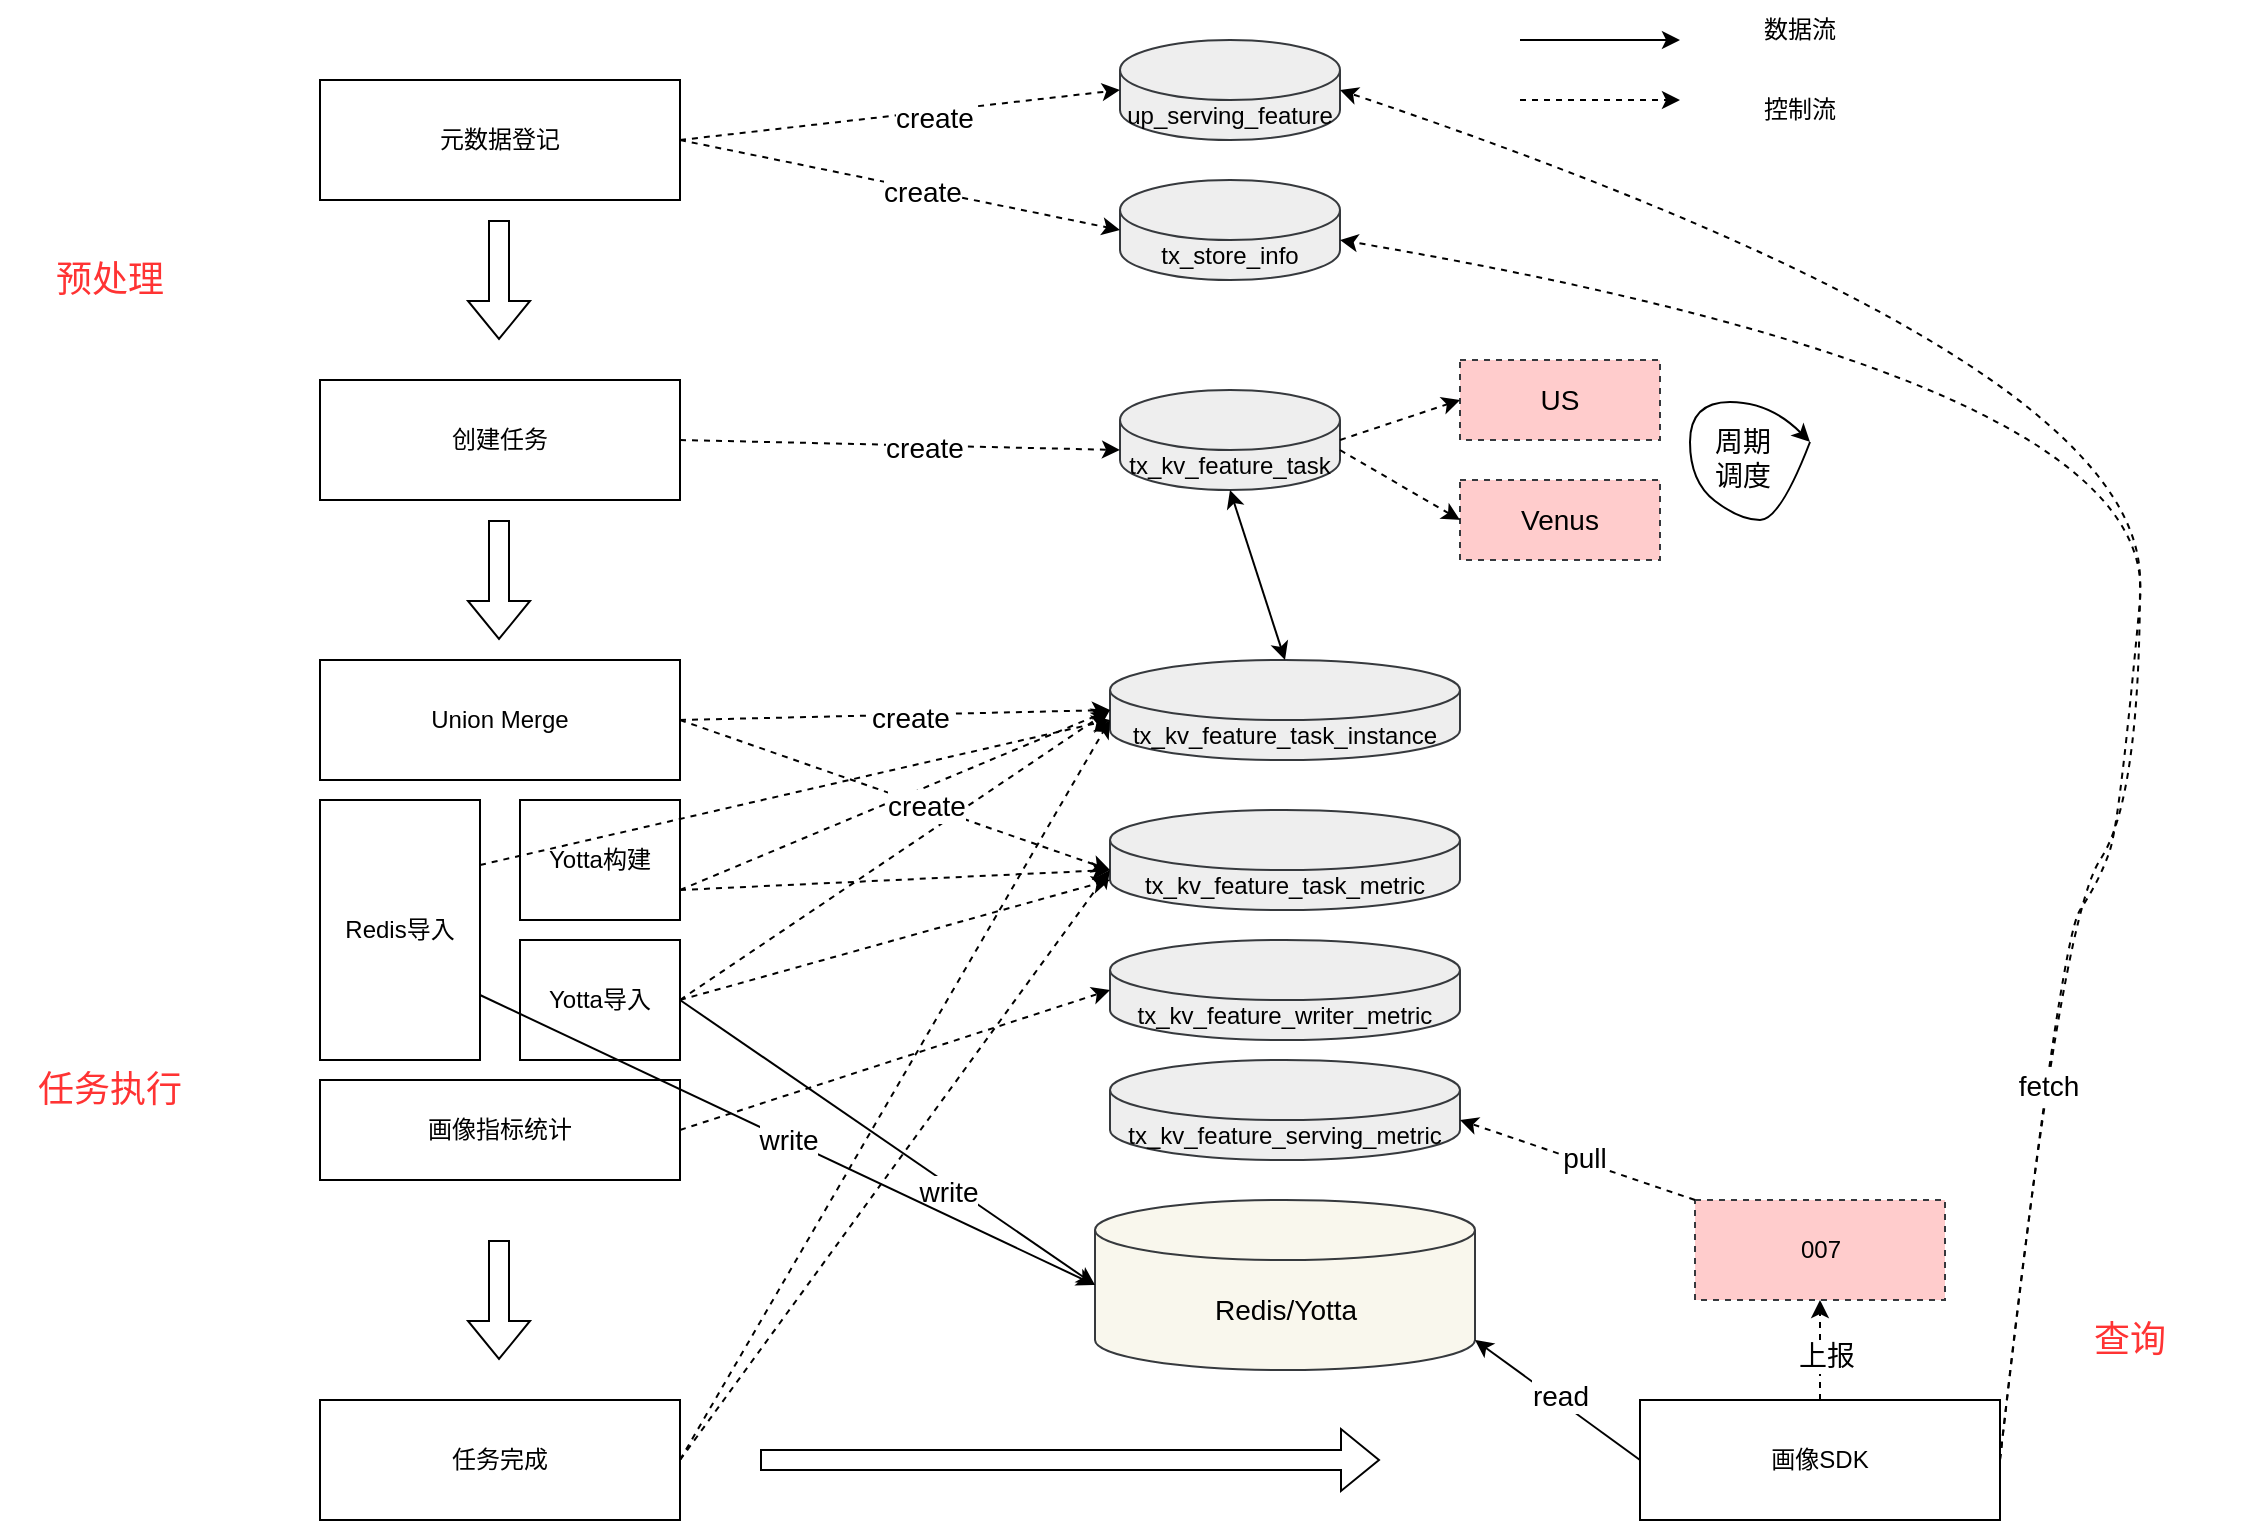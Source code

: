 <mxfile version="20.6.2" type="github">
  <diagram id="HuWXRWpaZqcLKKS8uPZ8" name="第 1 页">
    <mxGraphModel dx="1238" dy="1921" grid="1" gridSize="10" guides="1" tooltips="1" connect="1" arrows="1" fold="1" page="1" pageScale="1" pageWidth="827" pageHeight="1169" math="0" shadow="0">
      <root>
        <mxCell id="0" />
        <mxCell id="1" parent="0" />
        <mxCell id="9CGJQdGs0UYNSLArpZwX-1" value="创建任务" style="rounded=0;whiteSpace=wrap;html=1;" vertex="1" parent="1">
          <mxGeometry x="170" y="160" width="180" height="60" as="geometry" />
        </mxCell>
        <mxCell id="9CGJQdGs0UYNSLArpZwX-2" value="元数据登记" style="rounded=0;whiteSpace=wrap;html=1;" vertex="1" parent="1">
          <mxGeometry x="170" y="10" width="180" height="60" as="geometry" />
        </mxCell>
        <mxCell id="9CGJQdGs0UYNSLArpZwX-3" value="up_serving_feature" style="shape=cylinder3;whiteSpace=wrap;html=1;boundedLbl=1;backgroundOutline=1;size=15;fillColor=#eeeeee;strokeColor=#36393d;" vertex="1" parent="1">
          <mxGeometry x="570" y="-10" width="110" height="50" as="geometry" />
        </mxCell>
        <mxCell id="9CGJQdGs0UYNSLArpZwX-4" value="tx_store_info" style="shape=cylinder3;whiteSpace=wrap;html=1;boundedLbl=1;backgroundOutline=1;size=15;fillColor=#eeeeee;strokeColor=#36393d;" vertex="1" parent="1">
          <mxGeometry x="570" y="60" width="110" height="50" as="geometry" />
        </mxCell>
        <mxCell id="9CGJQdGs0UYNSLArpZwX-5" value="" style="endArrow=classic;html=1;rounded=0;" edge="1" parent="1">
          <mxGeometry width="50" height="50" relative="1" as="geometry">
            <mxPoint x="770" y="-10" as="sourcePoint" />
            <mxPoint x="850" y="-10" as="targetPoint" />
          </mxGeometry>
        </mxCell>
        <mxCell id="9CGJQdGs0UYNSLArpZwX-6" value="" style="endArrow=classic;html=1;rounded=0;dashed=1;" edge="1" parent="1">
          <mxGeometry width="50" height="50" relative="1" as="geometry">
            <mxPoint x="770" y="20" as="sourcePoint" />
            <mxPoint x="850" y="20" as="targetPoint" />
          </mxGeometry>
        </mxCell>
        <mxCell id="9CGJQdGs0UYNSLArpZwX-7" value="数据流" style="text;html=1;strokeColor=none;fillColor=none;align=center;verticalAlign=middle;whiteSpace=wrap;rounded=0;" vertex="1" parent="1">
          <mxGeometry x="880" y="-30" width="60" height="30" as="geometry" />
        </mxCell>
        <mxCell id="9CGJQdGs0UYNSLArpZwX-8" value="控制流" style="text;html=1;strokeColor=none;fillColor=none;align=center;verticalAlign=middle;whiteSpace=wrap;rounded=0;" vertex="1" parent="1">
          <mxGeometry x="880" y="10" width="60" height="30" as="geometry" />
        </mxCell>
        <mxCell id="9CGJQdGs0UYNSLArpZwX-10" value="Redis导入" style="rounded=0;whiteSpace=wrap;html=1;" vertex="1" parent="1">
          <mxGeometry x="170" y="370" width="80" height="130" as="geometry" />
        </mxCell>
        <mxCell id="9CGJQdGs0UYNSLArpZwX-11" value="Union Merge" style="rounded=0;whiteSpace=wrap;html=1;" vertex="1" parent="1">
          <mxGeometry x="170" y="300" width="180" height="60" as="geometry" />
        </mxCell>
        <mxCell id="9CGJQdGs0UYNSLArpZwX-12" value="Yotta构建" style="rounded=0;whiteSpace=wrap;html=1;" vertex="1" parent="1">
          <mxGeometry x="270" y="370" width="80" height="60" as="geometry" />
        </mxCell>
        <mxCell id="9CGJQdGs0UYNSLArpZwX-13" value="Yotta导入" style="rounded=0;whiteSpace=wrap;html=1;" vertex="1" parent="1">
          <mxGeometry x="270" y="440" width="80" height="60" as="geometry" />
        </mxCell>
        <mxCell id="9CGJQdGs0UYNSLArpZwX-14" value="" style="shape=flexArrow;endArrow=classic;html=1;rounded=0;" edge="1" parent="1">
          <mxGeometry width="50" height="50" relative="1" as="geometry">
            <mxPoint x="259.5" y="80" as="sourcePoint" />
            <mxPoint x="259.5" y="140" as="targetPoint" />
          </mxGeometry>
        </mxCell>
        <mxCell id="9CGJQdGs0UYNSLArpZwX-15" value="" style="shape=flexArrow;endArrow=classic;html=1;rounded=0;" edge="1" parent="1">
          <mxGeometry width="50" height="50" relative="1" as="geometry">
            <mxPoint x="259.5" y="230" as="sourcePoint" />
            <mxPoint x="259.5" y="290" as="targetPoint" />
          </mxGeometry>
        </mxCell>
        <mxCell id="9CGJQdGs0UYNSLArpZwX-16" value="&lt;font style=&quot;font-size: 18px;&quot;&gt;预处理&lt;/font&gt;" style="text;html=1;strokeColor=none;fillColor=none;align=center;verticalAlign=middle;whiteSpace=wrap;rounded=0;fontColor=#FF3333;" vertex="1" parent="1">
          <mxGeometry x="10" y="80" width="110" height="60" as="geometry" />
        </mxCell>
        <mxCell id="9CGJQdGs0UYNSLArpZwX-17" value="&lt;span style=&quot;font-size: 18px;&quot;&gt;任务执行&lt;/span&gt;" style="text;html=1;strokeColor=none;fillColor=none;align=center;verticalAlign=middle;whiteSpace=wrap;rounded=0;fontColor=#FF3333;" vertex="1" parent="1">
          <mxGeometry x="10" y="300" width="110" height="430" as="geometry" />
        </mxCell>
        <mxCell id="9CGJQdGs0UYNSLArpZwX-18" value="画像指标统计" style="rounded=0;whiteSpace=wrap;html=1;" vertex="1" parent="1">
          <mxGeometry x="170" y="510" width="180" height="50" as="geometry" />
        </mxCell>
        <mxCell id="9CGJQdGs0UYNSLArpZwX-19" value="任务完成" style="rounded=0;whiteSpace=wrap;html=1;" vertex="1" parent="1">
          <mxGeometry x="170" y="670" width="180" height="60" as="geometry" />
        </mxCell>
        <mxCell id="9CGJQdGs0UYNSLArpZwX-20" value="" style="shape=flexArrow;endArrow=classic;html=1;rounded=0;" edge="1" parent="1">
          <mxGeometry width="50" height="50" relative="1" as="geometry">
            <mxPoint x="259.5" y="590" as="sourcePoint" />
            <mxPoint x="259.5" y="650" as="targetPoint" />
          </mxGeometry>
        </mxCell>
        <mxCell id="9CGJQdGs0UYNSLArpZwX-23" value="" style="endArrow=classic;html=1;rounded=0;dashed=1;exitX=1;exitY=0.5;exitDx=0;exitDy=0;entryX=0;entryY=0.5;entryDx=0;entryDy=0;entryPerimeter=0;" edge="1" parent="1" source="9CGJQdGs0UYNSLArpZwX-2" target="9CGJQdGs0UYNSLArpZwX-3">
          <mxGeometry width="50" height="50" relative="1" as="geometry">
            <mxPoint x="780" y="30" as="sourcePoint" />
            <mxPoint x="860" y="30" as="targetPoint" />
          </mxGeometry>
        </mxCell>
        <mxCell id="9CGJQdGs0UYNSLArpZwX-25" value="create" style="edgeLabel;html=1;align=center;verticalAlign=middle;resizable=0;points=[];fontSize=14;fontColor=#000000;" vertex="1" connectable="0" parent="9CGJQdGs0UYNSLArpZwX-23">
          <mxGeometry x="0.161" y="-3" relative="1" as="geometry">
            <mxPoint x="-1" as="offset" />
          </mxGeometry>
        </mxCell>
        <mxCell id="9CGJQdGs0UYNSLArpZwX-24" value="" style="endArrow=classic;html=1;rounded=0;dashed=1;exitX=1;exitY=0.5;exitDx=0;exitDy=0;entryX=0;entryY=0.5;entryDx=0;entryDy=0;entryPerimeter=0;" edge="1" parent="1" source="9CGJQdGs0UYNSLArpZwX-2" target="9CGJQdGs0UYNSLArpZwX-4">
          <mxGeometry width="50" height="50" relative="1" as="geometry">
            <mxPoint x="360" y="50" as="sourcePoint" />
            <mxPoint x="580" y="25" as="targetPoint" />
          </mxGeometry>
        </mxCell>
        <mxCell id="9CGJQdGs0UYNSLArpZwX-26" value="create" style="edgeLabel;html=1;align=center;verticalAlign=middle;resizable=0;points=[];fontSize=14;fontColor=#000000;" vertex="1" connectable="0" parent="9CGJQdGs0UYNSLArpZwX-24">
          <mxGeometry x="0.102" y="-1" relative="1" as="geometry">
            <mxPoint as="offset" />
          </mxGeometry>
        </mxCell>
        <mxCell id="9CGJQdGs0UYNSLArpZwX-27" value="tx_kv_feature_task" style="shape=cylinder3;whiteSpace=wrap;html=1;boundedLbl=1;backgroundOutline=1;size=15;fillColor=#eeeeee;strokeColor=#36393d;" vertex="1" parent="1">
          <mxGeometry x="570" y="165" width="110" height="50" as="geometry" />
        </mxCell>
        <mxCell id="9CGJQdGs0UYNSLArpZwX-28" value="" style="endArrow=classic;html=1;rounded=0;dashed=1;exitX=1;exitY=0.5;exitDx=0;exitDy=0;entryX=0;entryY=0;entryDx=0;entryDy=30;entryPerimeter=0;" edge="1" parent="1" source="9CGJQdGs0UYNSLArpZwX-1" target="9CGJQdGs0UYNSLArpZwX-27">
          <mxGeometry width="50" height="50" relative="1" as="geometry">
            <mxPoint x="360" y="50" as="sourcePoint" />
            <mxPoint x="580" y="95" as="targetPoint" />
          </mxGeometry>
        </mxCell>
        <mxCell id="9CGJQdGs0UYNSLArpZwX-29" value="create" style="edgeLabel;html=1;align=center;verticalAlign=middle;resizable=0;points=[];fontSize=14;fontColor=#000000;" vertex="1" connectable="0" parent="9CGJQdGs0UYNSLArpZwX-28">
          <mxGeometry x="0.102" y="-1" relative="1" as="geometry">
            <mxPoint as="offset" />
          </mxGeometry>
        </mxCell>
        <mxCell id="9CGJQdGs0UYNSLArpZwX-30" value="tx_kv_feature_task_instance" style="shape=cylinder3;whiteSpace=wrap;html=1;boundedLbl=1;backgroundOutline=1;size=15;fillColor=#eeeeee;strokeColor=#36393d;" vertex="1" parent="1">
          <mxGeometry x="565" y="300" width="175" height="50" as="geometry" />
        </mxCell>
        <mxCell id="9CGJQdGs0UYNSLArpZwX-31" value="" style="endArrow=classic;html=1;rounded=0;dashed=1;exitX=1;exitY=0.5;exitDx=0;exitDy=0;entryX=0;entryY=0.5;entryDx=0;entryDy=0;entryPerimeter=0;" edge="1" parent="1" source="9CGJQdGs0UYNSLArpZwX-11" target="9CGJQdGs0UYNSLArpZwX-30">
          <mxGeometry width="50" height="50" relative="1" as="geometry">
            <mxPoint x="360" y="200" as="sourcePoint" />
            <mxPoint x="580" y="205" as="targetPoint" />
          </mxGeometry>
        </mxCell>
        <mxCell id="9CGJQdGs0UYNSLArpZwX-49" value="create" style="edgeLabel;html=1;align=center;verticalAlign=middle;resizable=0;points=[];fontSize=14;fontColor=#000000;" vertex="1" connectable="0" parent="9CGJQdGs0UYNSLArpZwX-31">
          <mxGeometry x="0.064" y="-1" relative="1" as="geometry">
            <mxPoint as="offset" />
          </mxGeometry>
        </mxCell>
        <mxCell id="9CGJQdGs0UYNSLArpZwX-33" value="" style="endArrow=classic;html=1;rounded=0;dashed=1;exitX=1;exitY=0.75;exitDx=0;exitDy=0;entryX=0;entryY=0.5;entryDx=0;entryDy=0;entryPerimeter=0;" edge="1" parent="1" source="9CGJQdGs0UYNSLArpZwX-12" target="9CGJQdGs0UYNSLArpZwX-30">
          <mxGeometry width="50" height="50" relative="1" as="geometry">
            <mxPoint x="360" y="340" as="sourcePoint" />
            <mxPoint x="580" y="335" as="targetPoint" />
          </mxGeometry>
        </mxCell>
        <mxCell id="9CGJQdGs0UYNSLArpZwX-35" value="" style="endArrow=classic;html=1;rounded=0;dashed=1;exitX=1;exitY=0.5;exitDx=0;exitDy=0;entryX=0;entryY=0.5;entryDx=0;entryDy=0;entryPerimeter=0;" edge="1" parent="1" source="9CGJQdGs0UYNSLArpZwX-13" target="9CGJQdGs0UYNSLArpZwX-30">
          <mxGeometry width="50" height="50" relative="1" as="geometry">
            <mxPoint x="360" y="410" as="sourcePoint" />
            <mxPoint x="590" y="345" as="targetPoint" />
          </mxGeometry>
        </mxCell>
        <mxCell id="9CGJQdGs0UYNSLArpZwX-37" value="" style="endArrow=classic;html=1;rounded=0;dashed=1;exitX=1;exitY=0.25;exitDx=0;exitDy=0;entryX=0;entryY=0;entryDx=0;entryDy=30;entryPerimeter=0;" edge="1" parent="1" source="9CGJQdGs0UYNSLArpZwX-10" target="9CGJQdGs0UYNSLArpZwX-30">
          <mxGeometry width="50" height="50" relative="1" as="geometry">
            <mxPoint x="360" y="410" as="sourcePoint" />
            <mxPoint x="590" y="345" as="targetPoint" />
          </mxGeometry>
        </mxCell>
        <mxCell id="9CGJQdGs0UYNSLArpZwX-40" value="tx_kv_feature_task_metric" style="shape=cylinder3;whiteSpace=wrap;html=1;boundedLbl=1;backgroundOutline=1;size=15;fillColor=#eeeeee;strokeColor=#36393d;" vertex="1" parent="1">
          <mxGeometry x="565" y="375" width="175" height="50" as="geometry" />
        </mxCell>
        <mxCell id="9CGJQdGs0UYNSLArpZwX-41" value="tx_kv_feature_writer_metric" style="shape=cylinder3;whiteSpace=wrap;html=1;boundedLbl=1;backgroundOutline=1;size=15;fillColor=#eeeeee;strokeColor=#36393d;" vertex="1" parent="1">
          <mxGeometry x="565" y="440" width="175" height="50" as="geometry" />
        </mxCell>
        <mxCell id="9CGJQdGs0UYNSLArpZwX-42" value="Redis/Yotta" style="shape=cylinder3;whiteSpace=wrap;html=1;boundedLbl=1;backgroundOutline=1;size=15;fontSize=14;fillColor=#f9f7ed;strokeColor=#36393d;" vertex="1" parent="1">
          <mxGeometry x="557.5" y="570" width="190" height="85" as="geometry" />
        </mxCell>
        <mxCell id="9CGJQdGs0UYNSLArpZwX-43" value="tx_kv_feature_serving_metric" style="shape=cylinder3;whiteSpace=wrap;html=1;boundedLbl=1;backgroundOutline=1;size=15;fillColor=#eeeeee;strokeColor=#36393d;" vertex="1" parent="1">
          <mxGeometry x="565" y="500" width="175" height="50" as="geometry" />
        </mxCell>
        <mxCell id="9CGJQdGs0UYNSLArpZwX-44" value="" style="endArrow=classic;startArrow=classic;html=1;rounded=0;fontSize=14;fontColor=#000000;exitX=0.5;exitY=0;exitDx=0;exitDy=0;exitPerimeter=0;entryX=0.5;entryY=1;entryDx=0;entryDy=0;entryPerimeter=0;" edge="1" parent="1" source="9CGJQdGs0UYNSLArpZwX-30" target="9CGJQdGs0UYNSLArpZwX-27">
          <mxGeometry width="50" height="50" relative="1" as="geometry">
            <mxPoint x="620" y="290" as="sourcePoint" />
            <mxPoint x="670" y="240" as="targetPoint" />
          </mxGeometry>
        </mxCell>
        <mxCell id="9CGJQdGs0UYNSLArpZwX-46" value="" style="endArrow=classic;html=1;rounded=0;dashed=1;exitX=1;exitY=0.5;exitDx=0;exitDy=0;entryX=0;entryY=0;entryDx=0;entryDy=30;entryPerimeter=0;" edge="1" parent="1" source="9CGJQdGs0UYNSLArpZwX-11" target="9CGJQdGs0UYNSLArpZwX-40">
          <mxGeometry width="50" height="50" relative="1" as="geometry">
            <mxPoint x="360" y="340" as="sourcePoint" />
            <mxPoint x="580" y="335" as="targetPoint" />
          </mxGeometry>
        </mxCell>
        <mxCell id="9CGJQdGs0UYNSLArpZwX-50" value="create" style="edgeLabel;html=1;align=center;verticalAlign=middle;resizable=0;points=[];fontSize=14;fontColor=#000000;" vertex="1" connectable="0" parent="9CGJQdGs0UYNSLArpZwX-46">
          <mxGeometry x="0.146" relative="1" as="geometry">
            <mxPoint as="offset" />
          </mxGeometry>
        </mxCell>
        <mxCell id="9CGJQdGs0UYNSLArpZwX-51" value="" style="endArrow=classic;html=1;rounded=0;exitX=1;exitY=0.5;exitDx=0;exitDy=0;entryX=0;entryY=0.5;entryDx=0;entryDy=0;entryPerimeter=0;" edge="1" parent="1" source="9CGJQdGs0UYNSLArpZwX-13" target="9CGJQdGs0UYNSLArpZwX-42">
          <mxGeometry width="50" height="50" relative="1" as="geometry">
            <mxPoint x="780" as="sourcePoint" />
            <mxPoint x="860" as="targetPoint" />
          </mxGeometry>
        </mxCell>
        <mxCell id="9CGJQdGs0UYNSLArpZwX-52" value="write" style="edgeLabel;html=1;align=center;verticalAlign=middle;resizable=0;points=[];fontSize=14;fontColor=#000000;" vertex="1" connectable="0" parent="9CGJQdGs0UYNSLArpZwX-51">
          <mxGeometry x="0.01" y="-3" relative="1" as="geometry">
            <mxPoint x="31" y="21" as="offset" />
          </mxGeometry>
        </mxCell>
        <mxCell id="9CGJQdGs0UYNSLArpZwX-53" value="" style="endArrow=classic;html=1;rounded=0;exitX=1;exitY=0.75;exitDx=0;exitDy=0;entryX=0;entryY=0.5;entryDx=0;entryDy=0;entryPerimeter=0;" edge="1" parent="1" source="9CGJQdGs0UYNSLArpZwX-10" target="9CGJQdGs0UYNSLArpZwX-42">
          <mxGeometry width="50" height="50" relative="1" as="geometry">
            <mxPoint x="360" y="480" as="sourcePoint" />
            <mxPoint x="600" y="635" as="targetPoint" />
          </mxGeometry>
        </mxCell>
        <mxCell id="9CGJQdGs0UYNSLArpZwX-54" value="write" style="edgeLabel;html=1;align=center;verticalAlign=middle;resizable=0;points=[];fontSize=14;fontColor=#000000;" vertex="1" connectable="0" parent="9CGJQdGs0UYNSLArpZwX-53">
          <mxGeometry x="0.01" y="-3" relative="1" as="geometry">
            <mxPoint y="-4" as="offset" />
          </mxGeometry>
        </mxCell>
        <mxCell id="9CGJQdGs0UYNSLArpZwX-56" value="" style="endArrow=classic;html=1;rounded=0;exitX=0;exitY=0.5;exitDx=0;exitDy=0;entryX=1;entryY=1;entryDx=0;entryDy=-15;entryPerimeter=0;" edge="1" parent="1" source="9CGJQdGs0UYNSLArpZwX-59" target="9CGJQdGs0UYNSLArpZwX-42">
          <mxGeometry width="50" height="50" relative="1" as="geometry">
            <mxPoint x="770" y="695" as="sourcePoint" />
            <mxPoint x="600" y="635" as="targetPoint" />
          </mxGeometry>
        </mxCell>
        <mxCell id="9CGJQdGs0UYNSLArpZwX-57" value="read" style="edgeLabel;html=1;align=center;verticalAlign=middle;resizable=0;points=[];fontSize=14;fontColor=#000000;" vertex="1" connectable="0" parent="9CGJQdGs0UYNSLArpZwX-56">
          <mxGeometry x="0.01" y="-3" relative="1" as="geometry">
            <mxPoint as="offset" />
          </mxGeometry>
        </mxCell>
        <mxCell id="9CGJQdGs0UYNSLArpZwX-58" value="" style="shape=flexArrow;endArrow=classic;html=1;rounded=0;" edge="1" parent="1">
          <mxGeometry width="50" height="50" relative="1" as="geometry">
            <mxPoint x="390" y="700" as="sourcePoint" />
            <mxPoint x="700" y="700" as="targetPoint" />
          </mxGeometry>
        </mxCell>
        <mxCell id="9CGJQdGs0UYNSLArpZwX-59" value="画像SDK" style="rounded=0;whiteSpace=wrap;html=1;" vertex="1" parent="1">
          <mxGeometry x="830" y="670" width="180" height="60" as="geometry" />
        </mxCell>
        <mxCell id="9CGJQdGs0UYNSLArpZwX-60" value="007" style="rounded=0;whiteSpace=wrap;html=1;dashed=1;fillColor=#ffcccc;strokeColor=#36393d;" vertex="1" parent="1">
          <mxGeometry x="857.5" y="570" width="125" height="50" as="geometry" />
        </mxCell>
        <mxCell id="9CGJQdGs0UYNSLArpZwX-61" value="" style="endArrow=classic;html=1;rounded=0;dashed=1;exitX=0;exitY=0;exitDx=0;exitDy=0;entryX=1;entryY=0;entryDx=0;entryDy=30;entryPerimeter=0;" edge="1" parent="1" source="9CGJQdGs0UYNSLArpZwX-60" target="9CGJQdGs0UYNSLArpZwX-43">
          <mxGeometry width="50" height="50" relative="1" as="geometry">
            <mxPoint x="360" y="480" as="sourcePoint" />
            <mxPoint x="580" y="335" as="targetPoint" />
          </mxGeometry>
        </mxCell>
        <mxCell id="9CGJQdGs0UYNSLArpZwX-64" value="pull" style="edgeLabel;html=1;align=center;verticalAlign=middle;resizable=0;points=[];fontSize=14;fontColor=#000000;" vertex="1" connectable="0" parent="9CGJQdGs0UYNSLArpZwX-61">
          <mxGeometry x="-0.041" y="-2" relative="1" as="geometry">
            <mxPoint as="offset" />
          </mxGeometry>
        </mxCell>
        <mxCell id="9CGJQdGs0UYNSLArpZwX-62" value="" style="endArrow=classic;html=1;rounded=0;dashed=1;exitX=0.5;exitY=0;exitDx=0;exitDy=0;entryX=0.5;entryY=1;entryDx=0;entryDy=0;" edge="1" parent="1" source="9CGJQdGs0UYNSLArpZwX-59" target="9CGJQdGs0UYNSLArpZwX-60">
          <mxGeometry width="50" height="50" relative="1" as="geometry">
            <mxPoint x="825" y="580" as="sourcePoint" />
            <mxPoint x="692.5" y="540" as="targetPoint" />
          </mxGeometry>
        </mxCell>
        <mxCell id="9CGJQdGs0UYNSLArpZwX-63" value="上报" style="edgeLabel;html=1;align=center;verticalAlign=middle;resizable=0;points=[];fontSize=14;fontColor=#000000;" vertex="1" connectable="0" parent="9CGJQdGs0UYNSLArpZwX-62">
          <mxGeometry x="-0.12" y="-3" relative="1" as="geometry">
            <mxPoint as="offset" />
          </mxGeometry>
        </mxCell>
        <mxCell id="9CGJQdGs0UYNSLArpZwX-65" value="" style="endArrow=classic;html=1;rounded=0;dashed=1;exitX=1;exitY=0.5;exitDx=0;exitDy=0;entryX=0;entryY=0.5;entryDx=0;entryDy=0;entryPerimeter=0;" edge="1" parent="1" source="9CGJQdGs0UYNSLArpZwX-18" target="9CGJQdGs0UYNSLArpZwX-41">
          <mxGeometry width="50" height="50" relative="1" as="geometry">
            <mxPoint x="360" y="480" as="sourcePoint" />
            <mxPoint x="580" y="335" as="targetPoint" />
          </mxGeometry>
        </mxCell>
        <mxCell id="9CGJQdGs0UYNSLArpZwX-67" value="" style="endArrow=classic;html=1;rounded=0;dashed=1;exitX=1;exitY=0.5;exitDx=0;exitDy=0;entryX=0;entryY=0;entryDx=0;entryDy=30;entryPerimeter=0;" edge="1" parent="1" source="9CGJQdGs0UYNSLArpZwX-19" target="9CGJQdGs0UYNSLArpZwX-40">
          <mxGeometry width="50" height="50" relative="1" as="geometry">
            <mxPoint x="360" y="545" as="sourcePoint" />
            <mxPoint x="580" y="475" as="targetPoint" />
          </mxGeometry>
        </mxCell>
        <mxCell id="9CGJQdGs0UYNSLArpZwX-69" value="&lt;font style=&quot;font-size: 18px;&quot;&gt;查询&lt;/font&gt;" style="text;html=1;strokeColor=none;fillColor=none;align=center;verticalAlign=middle;whiteSpace=wrap;rounded=0;fontColor=#FF3333;" vertex="1" parent="1">
          <mxGeometry x="1020" y="610" width="110" height="60" as="geometry" />
        </mxCell>
        <mxCell id="9CGJQdGs0UYNSLArpZwX-70" value="US" style="rounded=0;whiteSpace=wrap;html=1;dashed=1;fontSize=14;fillColor=#ffcccc;strokeColor=#36393d;" vertex="1" parent="1">
          <mxGeometry x="740" y="150" width="100" height="40" as="geometry" />
        </mxCell>
        <mxCell id="9CGJQdGs0UYNSLArpZwX-71" value="Venus" style="rounded=0;whiteSpace=wrap;html=1;dashed=1;fontSize=14;fillColor=#ffcccc;strokeColor=#36393d;" vertex="1" parent="1">
          <mxGeometry x="740" y="210" width="100" height="40" as="geometry" />
        </mxCell>
        <mxCell id="9CGJQdGs0UYNSLArpZwX-72" value="" style="endArrow=classic;html=1;rounded=0;dashed=1;exitX=1;exitY=0.5;exitDx=0;exitDy=0;entryX=0;entryY=0.5;entryDx=0;entryDy=0;exitPerimeter=0;" edge="1" parent="1" source="9CGJQdGs0UYNSLArpZwX-27" target="9CGJQdGs0UYNSLArpZwX-70">
          <mxGeometry width="50" height="50" relative="1" as="geometry">
            <mxPoint x="360" y="200" as="sourcePoint" />
            <mxPoint x="580" y="205" as="targetPoint" />
          </mxGeometry>
        </mxCell>
        <mxCell id="9CGJQdGs0UYNSLArpZwX-74" value="" style="endArrow=classic;html=1;rounded=0;dashed=1;exitX=1;exitY=0;exitDx=0;exitDy=30;entryX=0;entryY=0.5;entryDx=0;entryDy=0;exitPerimeter=0;" edge="1" parent="1" source="9CGJQdGs0UYNSLArpZwX-27" target="9CGJQdGs0UYNSLArpZwX-71">
          <mxGeometry width="50" height="50" relative="1" as="geometry">
            <mxPoint x="690" y="200" as="sourcePoint" />
            <mxPoint x="740" y="180" as="targetPoint" />
          </mxGeometry>
        </mxCell>
        <mxCell id="9CGJQdGs0UYNSLArpZwX-75" value="" style="curved=1;endArrow=classic;html=1;rounded=0;fontSize=14;fontColor=#000000;" edge="1" parent="1">
          <mxGeometry width="50" height="50" relative="1" as="geometry">
            <mxPoint x="915" y="191" as="sourcePoint" />
            <mxPoint x="915" y="191" as="targetPoint" />
            <Array as="points">
              <mxPoint x="900" y="230" />
              <mxPoint x="880" y="230" />
              <mxPoint x="855" y="211" />
              <mxPoint x="855" y="171" />
              <mxPoint x="895" y="171" />
            </Array>
          </mxGeometry>
        </mxCell>
        <mxCell id="9CGJQdGs0UYNSLArpZwX-76" value="周期&lt;br&gt;调度" style="edgeLabel;html=1;align=center;verticalAlign=middle;resizable=0;points=[];fontSize=14;fontColor=#000000;" vertex="1" connectable="0" parent="9CGJQdGs0UYNSLArpZwX-75">
          <mxGeometry x="-0.125" y="-1" relative="1" as="geometry">
            <mxPoint x="21" y="-15" as="offset" />
          </mxGeometry>
        </mxCell>
        <mxCell id="9CGJQdGs0UYNSLArpZwX-77" value="" style="curved=1;endArrow=classic;html=1;rounded=0;fontSize=14;fontColor=#000000;exitX=1;exitY=0.5;exitDx=0;exitDy=0;entryX=1;entryY=0.5;entryDx=0;entryDy=0;entryPerimeter=0;dashed=1;" edge="1" parent="1" source="9CGJQdGs0UYNSLArpZwX-59" target="9CGJQdGs0UYNSLArpZwX-3">
          <mxGeometry width="50" height="50" relative="1" as="geometry">
            <mxPoint x="990" y="430" as="sourcePoint" />
            <mxPoint x="1040" y="380" as="targetPoint" />
            <Array as="points">
              <mxPoint x="1040" y="430" />
              <mxPoint x="1080" y="370" />
              <mxPoint x="1080" y="150" />
            </Array>
          </mxGeometry>
        </mxCell>
        <mxCell id="9CGJQdGs0UYNSLArpZwX-78" value="" style="curved=1;endArrow=classic;html=1;rounded=0;fontSize=14;fontColor=#000000;exitX=1;exitY=0.5;exitDx=0;exitDy=0;entryX=1;entryY=0;entryDx=0;entryDy=30;entryPerimeter=0;dashed=1;" edge="1" parent="1" source="9CGJQdGs0UYNSLArpZwX-59" target="9CGJQdGs0UYNSLArpZwX-4">
          <mxGeometry width="50" height="50" relative="1" as="geometry">
            <mxPoint x="990" y="710" as="sourcePoint" />
            <mxPoint x="674.05" y="45.65" as="targetPoint" />
            <Array as="points">
              <mxPoint x="1040" y="440" />
              <mxPoint x="1060" y="410" />
              <mxPoint x="1070" y="380" />
              <mxPoint x="1090" y="160" />
            </Array>
          </mxGeometry>
        </mxCell>
        <mxCell id="9CGJQdGs0UYNSLArpZwX-79" value="fetch" style="edgeLabel;html=1;align=center;verticalAlign=middle;resizable=0;points=[];fontSize=14;fontColor=#000000;" vertex="1" connectable="0" parent="9CGJQdGs0UYNSLArpZwX-78">
          <mxGeometry x="-0.609" y="-2" relative="1" as="geometry">
            <mxPoint as="offset" />
          </mxGeometry>
        </mxCell>
        <mxCell id="9CGJQdGs0UYNSLArpZwX-80" value="" style="endArrow=classic;html=1;rounded=0;dashed=1;exitX=1;exitY=0.5;exitDx=0;exitDy=0;entryX=0;entryY=0;entryDx=0;entryDy=30;entryPerimeter=0;" edge="1" parent="1" source="9CGJQdGs0UYNSLArpZwX-19" target="9CGJQdGs0UYNSLArpZwX-30">
          <mxGeometry width="50" height="50" relative="1" as="geometry">
            <mxPoint x="360" y="710" as="sourcePoint" />
            <mxPoint x="580" y="415" as="targetPoint" />
          </mxGeometry>
        </mxCell>
        <mxCell id="9CGJQdGs0UYNSLArpZwX-83" value="" style="endArrow=classic;html=1;rounded=0;dashed=1;exitX=1;exitY=0.5;exitDx=0;exitDy=0;entryX=0;entryY=1;entryDx=0;entryDy=-15;entryPerimeter=0;" edge="1" parent="1" source="9CGJQdGs0UYNSLArpZwX-13" target="9CGJQdGs0UYNSLArpZwX-40">
          <mxGeometry width="50" height="50" relative="1" as="geometry">
            <mxPoint x="360" y="480" as="sourcePoint" />
            <mxPoint x="580" y="335" as="targetPoint" />
          </mxGeometry>
        </mxCell>
        <mxCell id="9CGJQdGs0UYNSLArpZwX-84" value="" style="endArrow=classic;html=1;rounded=0;dashed=1;exitX=1;exitY=0.75;exitDx=0;exitDy=0;entryX=0;entryY=0;entryDx=0;entryDy=30;entryPerimeter=0;" edge="1" parent="1" source="9CGJQdGs0UYNSLArpZwX-12" target="9CGJQdGs0UYNSLArpZwX-40">
          <mxGeometry width="50" height="50" relative="1" as="geometry">
            <mxPoint x="360" y="425" as="sourcePoint" />
            <mxPoint x="580" y="335" as="targetPoint" />
          </mxGeometry>
        </mxCell>
      </root>
    </mxGraphModel>
  </diagram>
</mxfile>
